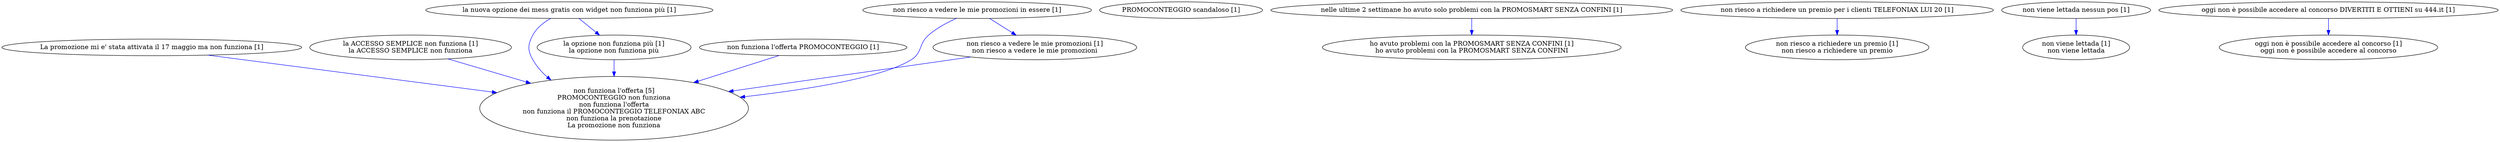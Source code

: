 digraph collapsedGraph {
"non funziona l'offerta [5]\nPROMOCONTEGGIO non funziona\nnon funziona l'offerta\nnon funziona il PROMOCONTEGGIO TELEFONIAX ABC\nnon funziona la prenotazione\nLa promozione non funziona""La promozione mi e' stata attivata il 17 maggio ma non funziona [1]""PROMOCONTEGGIO scandaloso [1]""la ACCESSO SEMPLICE non funziona [1]\nla ACCESSO SEMPLICE non funziona""la opzione non funziona più [1]\nla opzione non funziona più""la nuova opzione dei mess gratis con widget non funziona più [1]""ho avuto problemi con la PROMOSMART SENZA CONFINI [1]\nho avuto problemi con la PROMOSMART SENZA CONFINI""nelle ultime 2 settimane ho avuto solo problemi con la PROMOSMART SENZA CONFINI [1]""non funziona l'offerta PROMOCONTEGGIO [1]""non riesco a richiedere un premio [1]\nnon riesco a richiedere un premio""non riesco a richiedere un premio per i clienti TELEFONIAX LUI 20 [1]""non riesco a vedere le mie promozioni [1]\nnon riesco a vedere le mie promozioni""non riesco a vedere le mie promozioni in essere [1]""non viene lettada [1]\nnon viene lettada""non viene lettada nessun pos [1]""oggi non è possibile accedere al concorso [1]\noggi non è possibile accedere al concorso""oggi non è possibile accedere al concorso DIVERTITI E OTTIENI su 444.it [1]""non funziona l'offerta PROMOCONTEGGIO [1]" -> "non funziona l'offerta [5]\nPROMOCONTEGGIO non funziona\nnon funziona l'offerta\nnon funziona il PROMOCONTEGGIO TELEFONIAX ABC\nnon funziona la prenotazione\nLa promozione non funziona" [color=blue]
"non riesco a vedere le mie promozioni in essere [1]" -> "non funziona l'offerta [5]\nPROMOCONTEGGIO non funziona\nnon funziona l'offerta\nnon funziona il PROMOCONTEGGIO TELEFONIAX ABC\nnon funziona la prenotazione\nLa promozione non funziona" [color=blue]
"la ACCESSO SEMPLICE non funziona [1]\nla ACCESSO SEMPLICE non funziona" -> "non funziona l'offerta [5]\nPROMOCONTEGGIO non funziona\nnon funziona l'offerta\nnon funziona il PROMOCONTEGGIO TELEFONIAX ABC\nnon funziona la prenotazione\nLa promozione non funziona" [color=blue]
"la nuova opzione dei mess gratis con widget non funziona più [1]" -> "non funziona l'offerta [5]\nPROMOCONTEGGIO non funziona\nnon funziona l'offerta\nnon funziona il PROMOCONTEGGIO TELEFONIAX ABC\nnon funziona la prenotazione\nLa promozione non funziona" [color=blue]
"La promozione mi e' stata attivata il 17 maggio ma non funziona [1]" -> "non funziona l'offerta [5]\nPROMOCONTEGGIO non funziona\nnon funziona l'offerta\nnon funziona il PROMOCONTEGGIO TELEFONIAX ABC\nnon funziona la prenotazione\nLa promozione non funziona" [color=blue]
"non riesco a vedere le mie promozioni [1]\nnon riesco a vedere le mie promozioni" -> "non funziona l'offerta [5]\nPROMOCONTEGGIO non funziona\nnon funziona l'offerta\nnon funziona il PROMOCONTEGGIO TELEFONIAX ABC\nnon funziona la prenotazione\nLa promozione non funziona" [color=blue]
"la opzione non funziona più [1]\nla opzione non funziona più" -> "non funziona l'offerta [5]\nPROMOCONTEGGIO non funziona\nnon funziona l'offerta\nnon funziona il PROMOCONTEGGIO TELEFONIAX ABC\nnon funziona la prenotazione\nLa promozione non funziona" [color=blue]
"la nuova opzione dei mess gratis con widget non funziona più [1]" -> "la opzione non funziona più [1]\nla opzione non funziona più" [color=blue]
"nelle ultime 2 settimane ho avuto solo problemi con la PROMOSMART SENZA CONFINI [1]" -> "ho avuto problemi con la PROMOSMART SENZA CONFINI [1]\nho avuto problemi con la PROMOSMART SENZA CONFINI" [color=blue]
"non riesco a richiedere un premio per i clienti TELEFONIAX LUI 20 [1]" -> "non riesco a richiedere un premio [1]\nnon riesco a richiedere un premio" [color=blue]
"non riesco a vedere le mie promozioni in essere [1]" -> "non riesco a vedere le mie promozioni [1]\nnon riesco a vedere le mie promozioni" [color=blue]
"non viene lettada nessun pos [1]" -> "non viene lettada [1]\nnon viene lettada" [color=blue]
"oggi non è possibile accedere al concorso DIVERTITI E OTTIENI su 444.it [1]" -> "oggi non è possibile accedere al concorso [1]\noggi non è possibile accedere al concorso" [color=blue]
}
